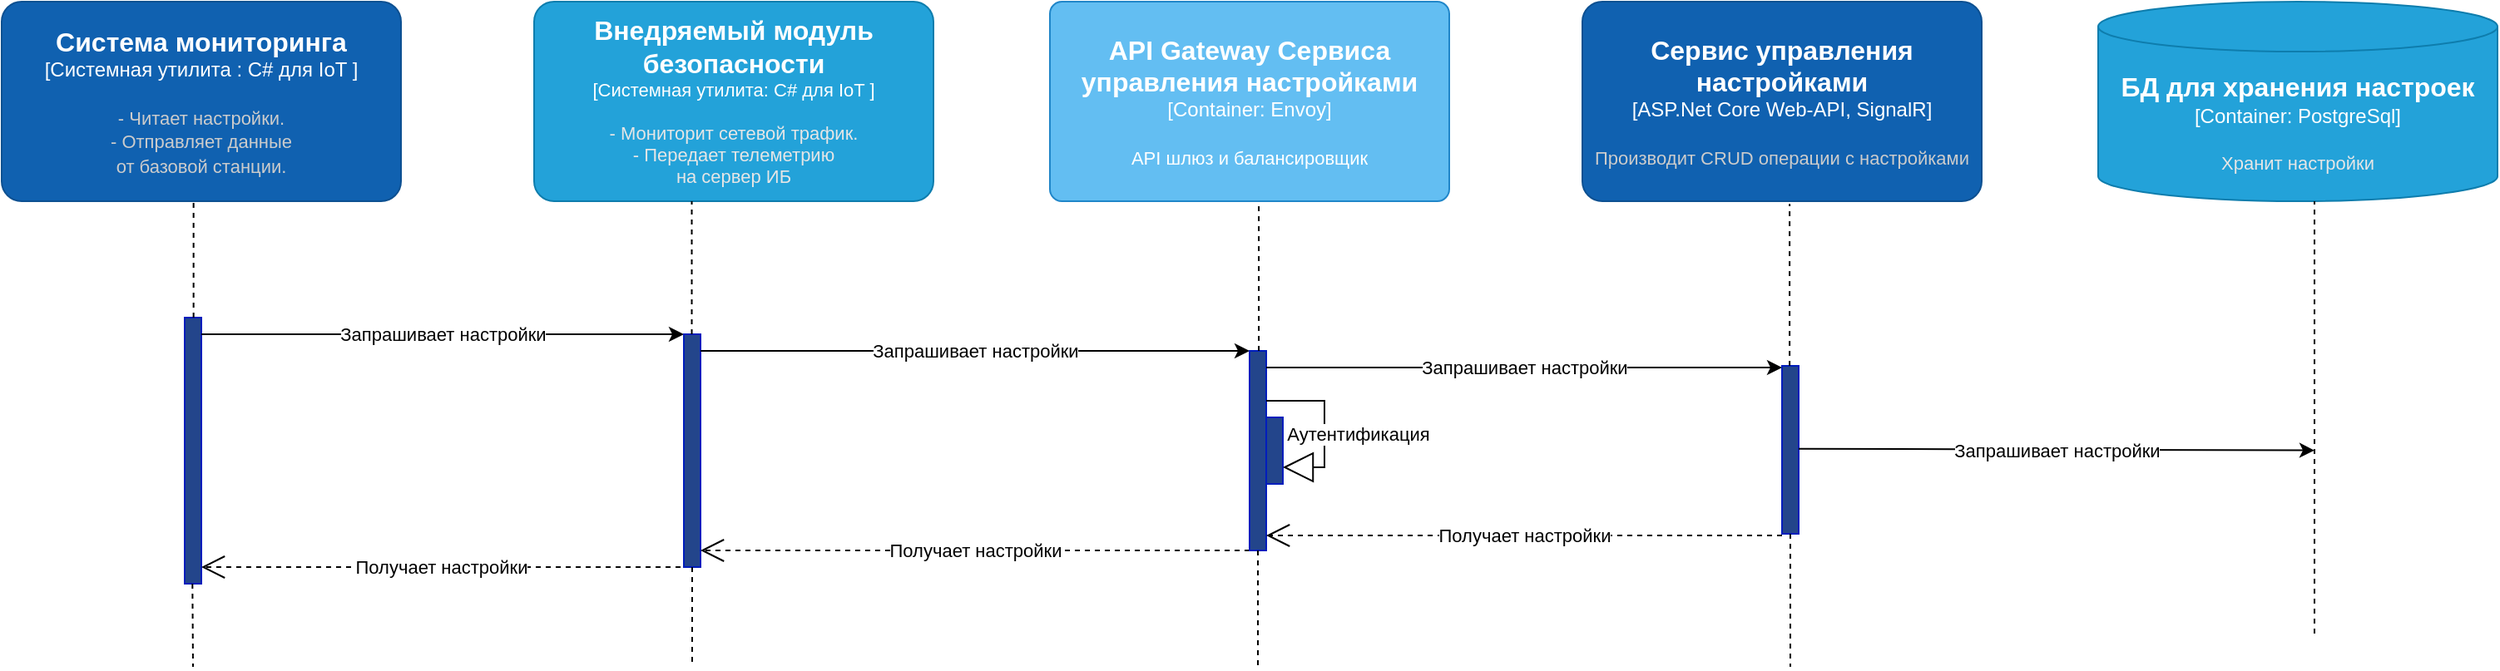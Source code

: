 <mxfile version="26.0.5">
  <diagram id="uXblfgFJuZB1iNBGN5Xg" name="Страница — 1">
    <mxGraphModel dx="1912" dy="995" grid="1" gridSize="10" guides="1" tooltips="1" connect="1" arrows="1" fold="1" page="1" pageScale="1" pageWidth="827" pageHeight="1169" math="0" shadow="0">
      <root>
        <mxCell id="0" />
        <mxCell id="1" parent="0" />
        <object placeholders="1" c4Name="Система мониторинга" c4Type="Системная утилита : C# для IoT " c4Description="- Читает настройки.&#xa;- Отправляет данные&#xa;от базовой станции." label="&lt;font style=&quot;font-size: 16px&quot;&gt;&lt;b&gt;%c4Name%&lt;/b&gt;&lt;/font&gt;&lt;div&gt;[%c4Type%]&lt;/div&gt;&lt;br&gt;&lt;div&gt;&lt;font style=&quot;font-size: 11px&quot;&gt;&lt;font color=&quot;#cccccc&quot;&gt;%c4Description%&lt;/font&gt;&lt;/div&gt;" id="HITPfJnU4ZdvuBSiXeNh-1">
          <mxCell style="rounded=1;whiteSpace=wrap;html=1;labelBackgroundColor=none;fillColor=#1061B0;fontColor=#ffffff;align=center;arcSize=10;strokeColor=#0D5091;metaEdit=1;resizable=0;points=[[0.25,0,0],[0.5,0,0],[0.75,0,0],[1,0.25,0],[1,0.5,0],[1,0.75,0],[0.75,1,0],[0.5,1,0],[0.25,1,0],[0,0.75,0],[0,0.5,0],[0,0.25,0]];" vertex="1" parent="1">
            <mxGeometry x="40" y="40" width="240" height="120" as="geometry" />
          </mxCell>
        </object>
        <object placeholders="1" c4Name="Внедряемый модуль безопасности" c4Type="Системная утилита" c4Technology="C# для IoT " c4Description="- Мониторит сетевой трафик.&#xa;- Передает телеметрию&#xa;на сервер ИБ" label="&lt;font style=&quot;font-size: 16px&quot;&gt;&lt;b&gt;%c4Name%&lt;/b&gt;&lt;/font&gt;&lt;div&gt;[%c4Type%: %c4Technology%]&lt;/div&gt;&lt;br&gt;&lt;div&gt;&lt;font style=&quot;font-size: 11px&quot;&gt;&lt;font color=&quot;#E6E6E6&quot;&gt;%c4Description%&lt;/font&gt;&lt;/div&gt;" id="HITPfJnU4ZdvuBSiXeNh-2">
          <mxCell style="rounded=1;whiteSpace=wrap;html=1;fontSize=11;labelBackgroundColor=none;fillColor=#23A2D9;fontColor=#ffffff;align=center;arcSize=10;strokeColor=#0E7DAD;metaEdit=1;resizable=0;points=[[0.25,0,0],[0.5,0,0],[0.75,0,0],[1,0.25,0],[1,0.5,0],[1,0.75,0],[0.75,1,0],[0.5,1,0],[0.25,1,0],[0,0.75,0],[0,0.5,0],[0,0.25,0]];" vertex="1" parent="1">
            <mxGeometry x="360" y="40" width="240" height="120" as="geometry" />
          </mxCell>
        </object>
        <object placeholders="1" c4Name="API Gateway Сервиса&#xa;управления настройками " c4Type="Container" c4Technology="Envoy" c4Description="API шлюз и балансировщик" label="&lt;font style=&quot;font-size: 16px&quot;&gt;&lt;b&gt;%c4Name%&lt;/b&gt;&lt;/font&gt;&lt;div&gt;[%c4Type%: %c4Technology%]&lt;/div&gt;&lt;br&gt;&lt;div&gt;&lt;font style=&quot;font-size: 11px&quot;&gt;%c4Description%&lt;/font&gt;&lt;/div&gt;" id="HITPfJnU4ZdvuBSiXeNh-3">
          <mxCell style="rounded=1;whiteSpace=wrap;html=1;labelBackgroundColor=none;fillColor=#63BEF2;fontColor=#ffffff;align=center;arcSize=6;strokeColor=#2086C9;metaEdit=1;resizable=0;points=[[0.25,0,0],[0.5,0,0],[0.75,0,0],[1,0.25,0],[1,0.5,0],[1,0.75,0],[0.75,1,0],[0.5,1,0],[0.25,1,0],[0,0.75,0],[0,0.5,0],[0,0.25,0]];" vertex="1" parent="1">
            <mxGeometry x="670" y="40" width="240" height="120" as="geometry" />
          </mxCell>
        </object>
        <object placeholders="1" c4Name="Сервис управления настройками" c4Type="ASP.Net Core Web-API, SignalR" c4Description="Производит CRUD операции с настройками" label="&lt;font style=&quot;font-size: 16px&quot;&gt;&lt;b&gt;%c4Name%&lt;/b&gt;&lt;/font&gt;&lt;div&gt;[%c4Type%]&lt;/div&gt;&lt;br&gt;&lt;div&gt;&lt;font style=&quot;font-size: 11px&quot;&gt;&lt;font color=&quot;#cccccc&quot;&gt;%c4Description%&lt;/font&gt;&lt;/div&gt;" id="HITPfJnU4ZdvuBSiXeNh-4">
          <mxCell style="rounded=1;whiteSpace=wrap;html=1;labelBackgroundColor=none;fillColor=#1061B0;fontColor=#ffffff;align=center;arcSize=10;strokeColor=#0D5091;metaEdit=1;resizable=0;points=[[0.25,0,0],[0.5,0,0],[0.75,0,0],[1,0.25,0],[1,0.5,0],[1,0.75,0],[0.75,1,0],[0.5,1,0],[0.25,1,0],[0,0.75,0],[0,0.5,0],[0,0.25,0]];" vertex="1" parent="1">
            <mxGeometry x="990" y="40" width="240" height="120" as="geometry" />
          </mxCell>
        </object>
        <object placeholders="1" c4Name="БД для хранения настроек" c4Type="Container" c4Technology="PostgreSql" c4Description="Хранит настройки" label="&lt;font style=&quot;font-size: 16px&quot;&gt;&lt;b&gt;%c4Name%&lt;/b&gt;&lt;/font&gt;&lt;div&gt;[%c4Type%:&amp;nbsp;%c4Technology%]&lt;/div&gt;&lt;br&gt;&lt;div&gt;&lt;font style=&quot;font-size: 11px&quot;&gt;&lt;font color=&quot;#E6E6E6&quot;&gt;%c4Description%&lt;/font&gt;&lt;/div&gt;" id="HITPfJnU4ZdvuBSiXeNh-5">
          <mxCell style="shape=cylinder3;size=15;whiteSpace=wrap;html=1;boundedLbl=1;rounded=0;labelBackgroundColor=none;fillColor=#23A2D9;fontSize=12;fontColor=#ffffff;align=center;strokeColor=#0E7DAD;metaEdit=1;points=[[0.5,0,0],[1,0.25,0],[1,0.5,0],[1,0.75,0],[0.5,1,0],[0,0.75,0],[0,0.5,0],[0,0.25,0]];resizable=0;" vertex="1" parent="1">
            <mxGeometry x="1300" y="40" width="240" height="120" as="geometry" />
          </mxCell>
        </object>
        <mxCell id="HITPfJnU4ZdvuBSiXeNh-6" value="" style="html=1;points=[[0,0,0,0,5],[0,1,0,0,-5],[1,0,0,0,5],[1,1,0,0,-5]];perimeter=orthogonalPerimeter;outlineConnect=0;targetShapes=umlLifeline;portConstraint=eastwest;newEdgeStyle={&quot;curved&quot;:0,&quot;rounded&quot;:0};fillColor=light-dark(#23458b, #6db2ff);fontColor=#ffffff;strokeColor=#001DBC;" vertex="1" parent="1">
          <mxGeometry x="150" y="230" width="10" height="160" as="geometry" />
        </mxCell>
        <mxCell id="HITPfJnU4ZdvuBSiXeNh-7" value="" style="endArrow=none;dashed=1;html=1;rounded=0;" edge="1" parent="1">
          <mxGeometry width="50" height="50" relative="1" as="geometry">
            <mxPoint x="154.66" y="390.0" as="sourcePoint" />
            <mxPoint x="155" y="440" as="targetPoint" />
          </mxGeometry>
        </mxCell>
        <mxCell id="HITPfJnU4ZdvuBSiXeNh-8" value="" style="endArrow=none;dashed=1;html=1;rounded=0;entryX=0.5;entryY=1;entryDx=0;entryDy=0;entryPerimeter=0;" edge="1" parent="1">
          <mxGeometry width="50" height="50" relative="1" as="geometry">
            <mxPoint x="155.33" y="230" as="sourcePoint" />
            <mxPoint x="155.33" y="160" as="targetPoint" />
          </mxGeometry>
        </mxCell>
        <mxCell id="HITPfJnU4ZdvuBSiXeNh-9" value="" style="endArrow=classic;html=1;rounded=0;" edge="1" parent="1">
          <mxGeometry relative="1" as="geometry">
            <mxPoint x="160" y="240" as="sourcePoint" />
            <mxPoint x="450" y="240" as="targetPoint" />
          </mxGeometry>
        </mxCell>
        <mxCell id="HITPfJnU4ZdvuBSiXeNh-10" value="Запрашивает настройки" style="edgeLabel;resizable=0;html=1;;align=center;verticalAlign=middle;" connectable="0" vertex="1" parent="HITPfJnU4ZdvuBSiXeNh-9">
          <mxGeometry relative="1" as="geometry" />
        </mxCell>
        <mxCell id="HITPfJnU4ZdvuBSiXeNh-11" value="Получает настройки" style="endArrow=open;endSize=12;dashed=1;html=1;rounded=0;" edge="1" parent="1" target="HITPfJnU4ZdvuBSiXeNh-6">
          <mxGeometry width="160" relative="1" as="geometry">
            <mxPoint x="448" y="380" as="sourcePoint" />
            <mxPoint x="165" y="380" as="targetPoint" />
            <mxPoint as="offset" />
          </mxGeometry>
        </mxCell>
        <mxCell id="HITPfJnU4ZdvuBSiXeNh-12" value="" style="html=1;points=[[0,0,0,0,5],[0,1,0,0,-5],[1,0,0,0,5],[1,1,0,0,-5]];perimeter=orthogonalPerimeter;outlineConnect=0;targetShapes=umlLifeline;portConstraint=eastwest;newEdgeStyle={&quot;curved&quot;:0,&quot;rounded&quot;:0};fillColor=light-dark(#23458b, #6db2ff);fontColor=#ffffff;strokeColor=#001DBC;" vertex="1" parent="1">
          <mxGeometry x="450" y="240" width="10" height="140" as="geometry" />
        </mxCell>
        <mxCell id="HITPfJnU4ZdvuBSiXeNh-13" value="" style="endArrow=none;dashed=1;html=1;rounded=0;" edge="1" parent="1" source="HITPfJnU4ZdvuBSiXeNh-12">
          <mxGeometry width="50" height="50" relative="1" as="geometry">
            <mxPoint x="454.66" y="400.0" as="sourcePoint" />
            <mxPoint x="455" y="440" as="targetPoint" />
          </mxGeometry>
        </mxCell>
        <mxCell id="HITPfJnU4ZdvuBSiXeNh-14" value="" style="endArrow=classic;html=1;rounded=0;" edge="1" parent="1" target="HITPfJnU4ZdvuBSiXeNh-18">
          <mxGeometry relative="1" as="geometry">
            <mxPoint x="460" y="250" as="sourcePoint" />
            <mxPoint x="750" y="250" as="targetPoint" />
          </mxGeometry>
        </mxCell>
        <mxCell id="HITPfJnU4ZdvuBSiXeNh-15" value="Запрашивает настройки" style="edgeLabel;resizable=0;html=1;;align=center;verticalAlign=middle;" connectable="0" vertex="1" parent="HITPfJnU4ZdvuBSiXeNh-14">
          <mxGeometry relative="1" as="geometry" />
        </mxCell>
        <mxCell id="HITPfJnU4ZdvuBSiXeNh-16" value="Получает настройки" style="endArrow=open;endSize=12;dashed=1;html=1;rounded=0;" edge="1" parent="1">
          <mxGeometry width="160" relative="1" as="geometry">
            <mxPoint x="790" y="370" as="sourcePoint" />
            <mxPoint x="460" y="370" as="targetPoint" />
            <mxPoint as="offset" />
          </mxGeometry>
        </mxCell>
        <mxCell id="HITPfJnU4ZdvuBSiXeNh-17" value="" style="endArrow=none;dashed=1;html=1;rounded=0;entryX=0.5;entryY=1;entryDx=0;entryDy=0;entryPerimeter=0;" edge="1" parent="1" source="HITPfJnU4ZdvuBSiXeNh-12">
          <mxGeometry width="50" height="50" relative="1" as="geometry">
            <mxPoint x="454.76" y="230" as="sourcePoint" />
            <mxPoint x="454.76" y="160" as="targetPoint" />
          </mxGeometry>
        </mxCell>
        <mxCell id="HITPfJnU4ZdvuBSiXeNh-18" value="" style="html=1;points=[[0,0,0,0,5],[0,1,0,0,-5],[1,0,0,0,5],[1,1,0,0,-5]];perimeter=orthogonalPerimeter;outlineConnect=0;targetShapes=umlLifeline;portConstraint=eastwest;newEdgeStyle={&quot;curved&quot;:0,&quot;rounded&quot;:0};fillColor=light-dark(#23458b, #6db2ff);fontColor=#ffffff;strokeColor=#001DBC;" vertex="1" parent="1">
          <mxGeometry x="790" y="250" width="10" height="120" as="geometry" />
        </mxCell>
        <mxCell id="HITPfJnU4ZdvuBSiXeNh-19" value="" style="endArrow=none;dashed=1;html=1;rounded=0;" edge="1" parent="1" source="HITPfJnU4ZdvuBSiXeNh-18">
          <mxGeometry width="50" height="50" relative="1" as="geometry">
            <mxPoint x="794.66" y="410.0" as="sourcePoint" />
            <mxPoint x="795" y="440" as="targetPoint" />
          </mxGeometry>
        </mxCell>
        <mxCell id="HITPfJnU4ZdvuBSiXeNh-20" value="" style="endArrow=classic;html=1;rounded=0;" edge="1" parent="1" target="HITPfJnU4ZdvuBSiXeNh-26">
          <mxGeometry relative="1" as="geometry">
            <mxPoint x="800" y="260" as="sourcePoint" />
            <mxPoint x="1090" y="260" as="targetPoint" />
          </mxGeometry>
        </mxCell>
        <mxCell id="HITPfJnU4ZdvuBSiXeNh-21" value="Запрашивает настройки" style="edgeLabel;resizable=0;html=1;;align=center;verticalAlign=middle;" connectable="0" vertex="1" parent="HITPfJnU4ZdvuBSiXeNh-20">
          <mxGeometry relative="1" as="geometry" />
        </mxCell>
        <mxCell id="HITPfJnU4ZdvuBSiXeNh-22" value="Получает настройки" style="endArrow=open;endSize=12;dashed=1;html=1;rounded=0;" edge="1" parent="1">
          <mxGeometry width="160" relative="1" as="geometry">
            <mxPoint x="1110" y="361" as="sourcePoint" />
            <mxPoint x="800" y="361" as="targetPoint" />
            <mxPoint as="offset" />
          </mxGeometry>
        </mxCell>
        <mxCell id="HITPfJnU4ZdvuBSiXeNh-23" value="" style="endArrow=none;dashed=1;html=1;rounded=0;entryX=0.523;entryY=1.014;entryDx=0;entryDy=0;entryPerimeter=0;" edge="1" parent="1" source="HITPfJnU4ZdvuBSiXeNh-18" target="HITPfJnU4ZdvuBSiXeNh-3">
          <mxGeometry width="50" height="50" relative="1" as="geometry">
            <mxPoint x="794.76" y="240" as="sourcePoint" />
            <mxPoint x="795" y="170" as="targetPoint" />
          </mxGeometry>
        </mxCell>
        <mxCell id="HITPfJnU4ZdvuBSiXeNh-24" value="" style="html=1;points=[[0,0,0,0,5],[0,1,0,0,-5],[1,0,0,0,5],[1,1,0,0,-5]];perimeter=orthogonalPerimeter;outlineConnect=0;targetShapes=umlLifeline;portConstraint=eastwest;newEdgeStyle={&quot;curved&quot;:0,&quot;rounded&quot;:0};fillColor=light-dark(#23458b, #6db2ff);fontColor=#ffffff;strokeColor=#001DBC;" vertex="1" parent="1">
          <mxGeometry x="800" y="290" width="10" height="40" as="geometry" />
        </mxCell>
        <mxCell id="HITPfJnU4ZdvuBSiXeNh-25" value="Аутентификация" style="endArrow=block;endSize=16;endFill=0;html=1;rounded=0;" edge="1" parent="1" target="HITPfJnU4ZdvuBSiXeNh-24">
          <mxGeometry x="0.1" y="20" width="160" relative="1" as="geometry">
            <mxPoint x="800" y="280" as="sourcePoint" />
            <mxPoint x="835" y="360" as="targetPoint" />
            <Array as="points">
              <mxPoint x="835" y="280" />
              <mxPoint x="835" y="320" />
            </Array>
            <mxPoint as="offset" />
          </mxGeometry>
        </mxCell>
        <mxCell id="HITPfJnU4ZdvuBSiXeNh-26" value="" style="html=1;points=[[0,0,0,0,5],[0,1,0,0,-5],[1,0,0,0,5],[1,1,0,0,-5]];perimeter=orthogonalPerimeter;outlineConnect=0;targetShapes=umlLifeline;portConstraint=eastwest;newEdgeStyle={&quot;curved&quot;:0,&quot;rounded&quot;:0};fillColor=light-dark(#23458b, #6db2ff);fontColor=#ffffff;strokeColor=#001DBC;" vertex="1" parent="1">
          <mxGeometry x="1110" y="259" width="10" height="101" as="geometry" />
        </mxCell>
        <mxCell id="HITPfJnU4ZdvuBSiXeNh-27" value="" style="endArrow=none;dashed=1;html=1;rounded=0;" edge="1" parent="1">
          <mxGeometry width="50" height="50" relative="1" as="geometry">
            <mxPoint x="1115" y="360" as="sourcePoint" />
            <mxPoint x="1115" y="440" as="targetPoint" />
          </mxGeometry>
        </mxCell>
        <mxCell id="HITPfJnU4ZdvuBSiXeNh-28" value="" style="endArrow=classic;html=1;rounded=0;" edge="1" parent="1">
          <mxGeometry relative="1" as="geometry">
            <mxPoint x="1120" y="308.83" as="sourcePoint" />
            <mxPoint x="1430" y="309.83" as="targetPoint" />
          </mxGeometry>
        </mxCell>
        <mxCell id="HITPfJnU4ZdvuBSiXeNh-29" value="Запрашивает настройки" style="edgeLabel;resizable=0;html=1;;align=center;verticalAlign=middle;" connectable="0" vertex="1" parent="HITPfJnU4ZdvuBSiXeNh-28">
          <mxGeometry relative="1" as="geometry" />
        </mxCell>
        <mxCell id="HITPfJnU4ZdvuBSiXeNh-31" value="" style="endArrow=none;dashed=1;html=1;rounded=0;entryX=0.519;entryY=1.014;entryDx=0;entryDy=0;entryPerimeter=0;" edge="1" parent="1" source="HITPfJnU4ZdvuBSiXeNh-26" target="HITPfJnU4ZdvuBSiXeNh-4">
          <mxGeometry width="50" height="50" relative="1" as="geometry">
            <mxPoint x="1114.76" y="249" as="sourcePoint" />
            <mxPoint x="1116" y="171" as="targetPoint" />
          </mxGeometry>
        </mxCell>
        <mxCell id="HITPfJnU4ZdvuBSiXeNh-32" value="" style="endArrow=none;dashed=1;html=1;rounded=0;entryX=0.5;entryY=1;entryDx=0;entryDy=0;entryPerimeter=0;" edge="1" parent="1">
          <mxGeometry width="50" height="50" relative="1" as="geometry">
            <mxPoint x="1430" y="420" as="sourcePoint" />
            <mxPoint x="1430" y="160" as="targetPoint" />
          </mxGeometry>
        </mxCell>
      </root>
    </mxGraphModel>
  </diagram>
</mxfile>
